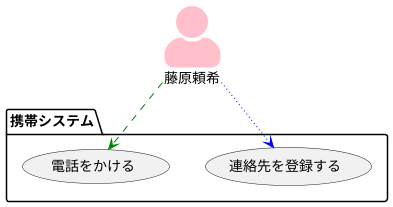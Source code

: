 @startuml ユースケース図
skinparam actorStyle awesome
' left to right direction
actor 藤原頼希 #Pink;line:Pink;line.bold;
package 携帯システム {
usecase 連絡先を登録する
usecase 電話をかける
}
藤原頼希 --> 連絡先を登録する #blue;line.dotted;text:blue
藤原頼希 --> 電話をかける #green;line.dashed;text:green
@enduml